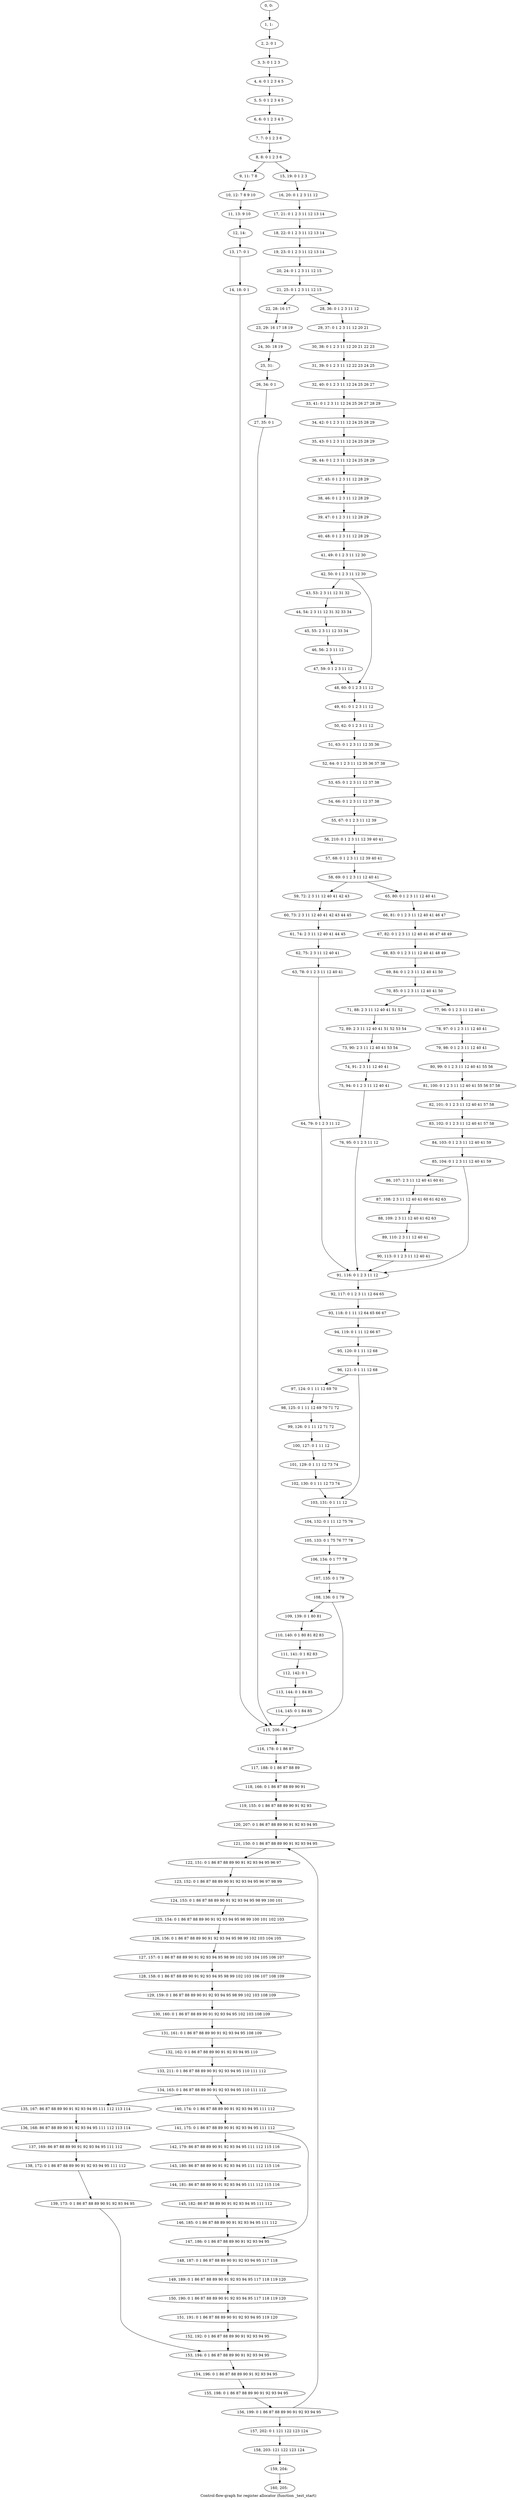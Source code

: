 digraph G {
graph [label="Control-flow-graph for register allocator (function _test_start)"]
0[label="0, 0: "];
1[label="1, 1: "];
2[label="2, 2: 0 1 "];
3[label="3, 3: 0 1 2 3 "];
4[label="4, 4: 0 1 2 3 4 5 "];
5[label="5, 5: 0 1 2 3 4 5 "];
6[label="6, 6: 0 1 2 3 4 5 "];
7[label="7, 7: 0 1 2 3 6 "];
8[label="8, 8: 0 1 2 3 6 "];
9[label="9, 11: 7 8 "];
10[label="10, 12: 7 8 9 10 "];
11[label="11, 13: 9 10 "];
12[label="12, 14: "];
13[label="13, 17: 0 1 "];
14[label="14, 18: 0 1 "];
15[label="15, 19: 0 1 2 3 "];
16[label="16, 20: 0 1 2 3 11 12 "];
17[label="17, 21: 0 1 2 3 11 12 13 14 "];
18[label="18, 22: 0 1 2 3 11 12 13 14 "];
19[label="19, 23: 0 1 2 3 11 12 13 14 "];
20[label="20, 24: 0 1 2 3 11 12 15 "];
21[label="21, 25: 0 1 2 3 11 12 15 "];
22[label="22, 28: 16 17 "];
23[label="23, 29: 16 17 18 19 "];
24[label="24, 30: 18 19 "];
25[label="25, 31: "];
26[label="26, 34: 0 1 "];
27[label="27, 35: 0 1 "];
28[label="28, 36: 0 1 2 3 11 12 "];
29[label="29, 37: 0 1 2 3 11 12 20 21 "];
30[label="30, 38: 0 1 2 3 11 12 20 21 22 23 "];
31[label="31, 39: 0 1 2 3 11 12 22 23 24 25 "];
32[label="32, 40: 0 1 2 3 11 12 24 25 26 27 "];
33[label="33, 41: 0 1 2 3 11 12 24 25 26 27 28 29 "];
34[label="34, 42: 0 1 2 3 11 12 24 25 28 29 "];
35[label="35, 43: 0 1 2 3 11 12 24 25 28 29 "];
36[label="36, 44: 0 1 2 3 11 12 24 25 28 29 "];
37[label="37, 45: 0 1 2 3 11 12 28 29 "];
38[label="38, 46: 0 1 2 3 11 12 28 29 "];
39[label="39, 47: 0 1 2 3 11 12 28 29 "];
40[label="40, 48: 0 1 2 3 11 12 28 29 "];
41[label="41, 49: 0 1 2 3 11 12 30 "];
42[label="42, 50: 0 1 2 3 11 12 30 "];
43[label="43, 53: 2 3 11 12 31 32 "];
44[label="44, 54: 2 3 11 12 31 32 33 34 "];
45[label="45, 55: 2 3 11 12 33 34 "];
46[label="46, 56: 2 3 11 12 "];
47[label="47, 59: 0 1 2 3 11 12 "];
48[label="48, 60: 0 1 2 3 11 12 "];
49[label="49, 61: 0 1 2 3 11 12 "];
50[label="50, 62: 0 1 2 3 11 12 "];
51[label="51, 63: 0 1 2 3 11 12 35 36 "];
52[label="52, 64: 0 1 2 3 11 12 35 36 37 38 "];
53[label="53, 65: 0 1 2 3 11 12 37 38 "];
54[label="54, 66: 0 1 2 3 11 12 37 38 "];
55[label="55, 67: 0 1 2 3 11 12 39 "];
56[label="56, 210: 0 1 2 3 11 12 39 40 41 "];
57[label="57, 68: 0 1 2 3 11 12 39 40 41 "];
58[label="58, 69: 0 1 2 3 11 12 40 41 "];
59[label="59, 72: 2 3 11 12 40 41 42 43 "];
60[label="60, 73: 2 3 11 12 40 41 42 43 44 45 "];
61[label="61, 74: 2 3 11 12 40 41 44 45 "];
62[label="62, 75: 2 3 11 12 40 41 "];
63[label="63, 78: 0 1 2 3 11 12 40 41 "];
64[label="64, 79: 0 1 2 3 11 12 "];
65[label="65, 80: 0 1 2 3 11 12 40 41 "];
66[label="66, 81: 0 1 2 3 11 12 40 41 46 47 "];
67[label="67, 82: 0 1 2 3 11 12 40 41 46 47 48 49 "];
68[label="68, 83: 0 1 2 3 11 12 40 41 48 49 "];
69[label="69, 84: 0 1 2 3 11 12 40 41 50 "];
70[label="70, 85: 0 1 2 3 11 12 40 41 50 "];
71[label="71, 88: 2 3 11 12 40 41 51 52 "];
72[label="72, 89: 2 3 11 12 40 41 51 52 53 54 "];
73[label="73, 90: 2 3 11 12 40 41 53 54 "];
74[label="74, 91: 2 3 11 12 40 41 "];
75[label="75, 94: 0 1 2 3 11 12 40 41 "];
76[label="76, 95: 0 1 2 3 11 12 "];
77[label="77, 96: 0 1 2 3 11 12 40 41 "];
78[label="78, 97: 0 1 2 3 11 12 40 41 "];
79[label="79, 98: 0 1 2 3 11 12 40 41 "];
80[label="80, 99: 0 1 2 3 11 12 40 41 55 56 "];
81[label="81, 100: 0 1 2 3 11 12 40 41 55 56 57 58 "];
82[label="82, 101: 0 1 2 3 11 12 40 41 57 58 "];
83[label="83, 102: 0 1 2 3 11 12 40 41 57 58 "];
84[label="84, 103: 0 1 2 3 11 12 40 41 59 "];
85[label="85, 104: 0 1 2 3 11 12 40 41 59 "];
86[label="86, 107: 2 3 11 12 40 41 60 61 "];
87[label="87, 108: 2 3 11 12 40 41 60 61 62 63 "];
88[label="88, 109: 2 3 11 12 40 41 62 63 "];
89[label="89, 110: 2 3 11 12 40 41 "];
90[label="90, 113: 0 1 2 3 11 12 40 41 "];
91[label="91, 116: 0 1 2 3 11 12 "];
92[label="92, 117: 0 1 2 3 11 12 64 65 "];
93[label="93, 118: 0 1 11 12 64 65 66 67 "];
94[label="94, 119: 0 1 11 12 66 67 "];
95[label="95, 120: 0 1 11 12 68 "];
96[label="96, 121: 0 1 11 12 68 "];
97[label="97, 124: 0 1 11 12 69 70 "];
98[label="98, 125: 0 1 11 12 69 70 71 72 "];
99[label="99, 126: 0 1 11 12 71 72 "];
100[label="100, 127: 0 1 11 12 "];
101[label="101, 129: 0 1 11 12 73 74 "];
102[label="102, 130: 0 1 11 12 73 74 "];
103[label="103, 131: 0 1 11 12 "];
104[label="104, 132: 0 1 11 12 75 76 "];
105[label="105, 133: 0 1 75 76 77 78 "];
106[label="106, 134: 0 1 77 78 "];
107[label="107, 135: 0 1 79 "];
108[label="108, 136: 0 1 79 "];
109[label="109, 139: 0 1 80 81 "];
110[label="110, 140: 0 1 80 81 82 83 "];
111[label="111, 141: 0 1 82 83 "];
112[label="112, 142: 0 1 "];
113[label="113, 144: 0 1 84 85 "];
114[label="114, 145: 0 1 84 85 "];
115[label="115, 206: 0 1 "];
116[label="116, 178: 0 1 86 87 "];
117[label="117, 188: 0 1 86 87 88 89 "];
118[label="118, 166: 0 1 86 87 88 89 90 91 "];
119[label="119, 155: 0 1 86 87 88 89 90 91 92 93 "];
120[label="120, 207: 0 1 86 87 88 89 90 91 92 93 94 95 "];
121[label="121, 150: 0 1 86 87 88 89 90 91 92 93 94 95 "];
122[label="122, 151: 0 1 86 87 88 89 90 91 92 93 94 95 96 97 "];
123[label="123, 152: 0 1 86 87 88 89 90 91 92 93 94 95 96 97 98 99 "];
124[label="124, 153: 0 1 86 87 88 89 90 91 92 93 94 95 98 99 100 101 "];
125[label="125, 154: 0 1 86 87 88 89 90 91 92 93 94 95 98 99 100 101 102 103 "];
126[label="126, 156: 0 1 86 87 88 89 90 91 92 93 94 95 98 99 102 103 104 105 "];
127[label="127, 157: 0 1 86 87 88 89 90 91 92 93 94 95 98 99 102 103 104 105 106 107 "];
128[label="128, 158: 0 1 86 87 88 89 90 91 92 93 94 95 98 99 102 103 106 107 108 109 "];
129[label="129, 159: 0 1 86 87 88 89 90 91 92 93 94 95 98 99 102 103 108 109 "];
130[label="130, 160: 0 1 86 87 88 89 90 91 92 93 94 95 102 103 108 109 "];
131[label="131, 161: 0 1 86 87 88 89 90 91 92 93 94 95 108 109 "];
132[label="132, 162: 0 1 86 87 88 89 90 91 92 93 94 95 110 "];
133[label="133, 211: 0 1 86 87 88 89 90 91 92 93 94 95 110 111 112 "];
134[label="134, 163: 0 1 86 87 88 89 90 91 92 93 94 95 110 111 112 "];
135[label="135, 167: 86 87 88 89 90 91 92 93 94 95 111 112 113 114 "];
136[label="136, 168: 86 87 88 89 90 91 92 93 94 95 111 112 113 114 "];
137[label="137, 169: 86 87 88 89 90 91 92 93 94 95 111 112 "];
138[label="138, 172: 0 1 86 87 88 89 90 91 92 93 94 95 111 112 "];
139[label="139, 173: 0 1 86 87 88 89 90 91 92 93 94 95 "];
140[label="140, 174: 0 1 86 87 88 89 90 91 92 93 94 95 111 112 "];
141[label="141, 175: 0 1 86 87 88 89 90 91 92 93 94 95 111 112 "];
142[label="142, 179: 86 87 88 89 90 91 92 93 94 95 111 112 115 116 "];
143[label="143, 180: 86 87 88 89 90 91 92 93 94 95 111 112 115 116 "];
144[label="144, 181: 86 87 88 89 90 91 92 93 94 95 111 112 115 116 "];
145[label="145, 182: 86 87 88 89 90 91 92 93 94 95 111 112 "];
146[label="146, 185: 0 1 86 87 88 89 90 91 92 93 94 95 111 112 "];
147[label="147, 186: 0 1 86 87 88 89 90 91 92 93 94 95 "];
148[label="148, 187: 0 1 86 87 88 89 90 91 92 93 94 95 117 118 "];
149[label="149, 189: 0 1 86 87 88 89 90 91 92 93 94 95 117 118 119 120 "];
150[label="150, 190: 0 1 86 87 88 89 90 91 92 93 94 95 117 118 119 120 "];
151[label="151, 191: 0 1 86 87 88 89 90 91 92 93 94 95 119 120 "];
152[label="152, 192: 0 1 86 87 88 89 90 91 92 93 94 95 "];
153[label="153, 194: 0 1 86 87 88 89 90 91 92 93 94 95 "];
154[label="154, 196: 0 1 86 87 88 89 90 91 92 93 94 95 "];
155[label="155, 198: 0 1 86 87 88 89 90 91 92 93 94 95 "];
156[label="156, 199: 0 1 86 87 88 89 90 91 92 93 94 95 "];
157[label="157, 202: 0 1 121 122 123 124 "];
158[label="158, 203: 121 122 123 124 "];
159[label="159, 204: "];
160[label="160, 205: "];
0->1 ;
1->2 ;
2->3 ;
3->4 ;
4->5 ;
5->6 ;
6->7 ;
7->8 ;
8->9 ;
8->15 ;
9->10 ;
10->11 ;
11->12 ;
12->13 ;
13->14 ;
14->115 ;
15->16 ;
16->17 ;
17->18 ;
18->19 ;
19->20 ;
20->21 ;
21->22 ;
21->28 ;
22->23 ;
23->24 ;
24->25 ;
25->26 ;
26->27 ;
27->115 ;
28->29 ;
29->30 ;
30->31 ;
31->32 ;
32->33 ;
33->34 ;
34->35 ;
35->36 ;
36->37 ;
37->38 ;
38->39 ;
39->40 ;
40->41 ;
41->42 ;
42->43 ;
42->48 ;
43->44 ;
44->45 ;
45->46 ;
46->47 ;
47->48 ;
48->49 ;
49->50 ;
50->51 ;
51->52 ;
52->53 ;
53->54 ;
54->55 ;
55->56 ;
56->57 ;
57->58 ;
58->59 ;
58->65 ;
59->60 ;
60->61 ;
61->62 ;
62->63 ;
63->64 ;
64->91 ;
65->66 ;
66->67 ;
67->68 ;
68->69 ;
69->70 ;
70->71 ;
70->77 ;
71->72 ;
72->73 ;
73->74 ;
74->75 ;
75->76 ;
76->91 ;
77->78 ;
78->79 ;
79->80 ;
80->81 ;
81->82 ;
82->83 ;
83->84 ;
84->85 ;
85->86 ;
85->91 ;
86->87 ;
87->88 ;
88->89 ;
89->90 ;
90->91 ;
91->92 ;
92->93 ;
93->94 ;
94->95 ;
95->96 ;
96->97 ;
96->103 ;
97->98 ;
98->99 ;
99->100 ;
100->101 ;
101->102 ;
102->103 ;
103->104 ;
104->105 ;
105->106 ;
106->107 ;
107->108 ;
108->109 ;
108->115 ;
109->110 ;
110->111 ;
111->112 ;
112->113 ;
113->114 ;
114->115 ;
115->116 ;
116->117 ;
117->118 ;
118->119 ;
119->120 ;
120->121 ;
121->122 ;
122->123 ;
123->124 ;
124->125 ;
125->126 ;
126->127 ;
127->128 ;
128->129 ;
129->130 ;
130->131 ;
131->132 ;
132->133 ;
133->134 ;
134->135 ;
134->140 ;
135->136 ;
136->137 ;
137->138 ;
138->139 ;
139->153 ;
140->141 ;
141->142 ;
141->147 ;
142->143 ;
143->144 ;
144->145 ;
145->146 ;
146->147 ;
147->148 ;
148->149 ;
149->150 ;
150->151 ;
151->152 ;
152->153 ;
153->154 ;
154->155 ;
155->156 ;
156->157 ;
156->121 ;
157->158 ;
158->159 ;
159->160 ;
}
